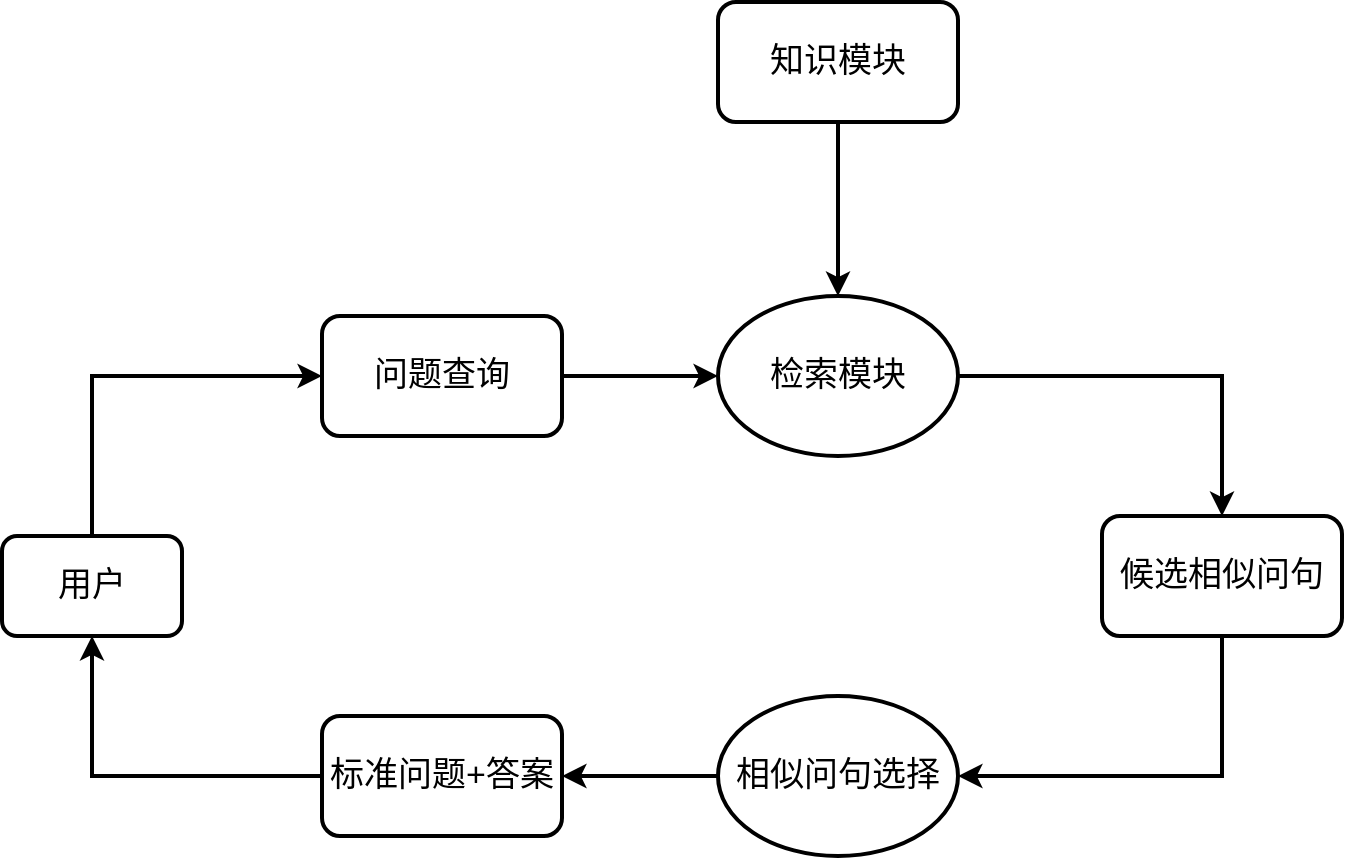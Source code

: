 <mxfile version="20.3.3" type="github">
  <diagram id="C5RBs43oDa-KdzZeNtuy" name="Page-1">
    <mxGraphModel dx="1422" dy="794" grid="1" gridSize="10" guides="1" tooltips="1" connect="1" arrows="1" fold="1" page="1" pageScale="1" pageWidth="827" pageHeight="1169" math="0" shadow="0">
      <root>
        <mxCell id="WIyWlLk6GJQsqaUBKTNV-0" />
        <mxCell id="WIyWlLk6GJQsqaUBKTNV-1" parent="WIyWlLk6GJQsqaUBKTNV-0" />
        <mxCell id="kTZOPLrIDlMAdD7RSH_V-10" style="edgeStyle=orthogonalEdgeStyle;rounded=0;orthogonalLoop=1;jettySize=auto;html=1;exitX=0.5;exitY=0;exitDx=0;exitDy=0;entryX=0;entryY=0.5;entryDx=0;entryDy=0;strokeWidth=2;fontSize=17;" edge="1" parent="WIyWlLk6GJQsqaUBKTNV-1" source="WIyWlLk6GJQsqaUBKTNV-3" target="kTZOPLrIDlMAdD7RSH_V-1">
          <mxGeometry relative="1" as="geometry" />
        </mxCell>
        <mxCell id="WIyWlLk6GJQsqaUBKTNV-3" value="用户" style="rounded=1;whiteSpace=wrap;html=1;fontSize=17;glass=0;strokeWidth=2;shadow=0;" parent="WIyWlLk6GJQsqaUBKTNV-1" vertex="1">
          <mxGeometry x="110" y="300" width="90" height="50" as="geometry" />
        </mxCell>
        <mxCell id="kTZOPLrIDlMAdD7RSH_V-12" style="edgeStyle=orthogonalEdgeStyle;rounded=0;orthogonalLoop=1;jettySize=auto;html=1;exitX=1;exitY=0.5;exitDx=0;exitDy=0;entryX=0;entryY=0.5;entryDx=0;entryDy=0;strokeWidth=2;fontSize=17;" edge="1" parent="WIyWlLk6GJQsqaUBKTNV-1" source="kTZOPLrIDlMAdD7RSH_V-1" target="kTZOPLrIDlMAdD7RSH_V-4">
          <mxGeometry relative="1" as="geometry" />
        </mxCell>
        <mxCell id="kTZOPLrIDlMAdD7RSH_V-1" value="问题查询" style="rounded=1;whiteSpace=wrap;html=1;strokeWidth=2;fontSize=17;" vertex="1" parent="WIyWlLk6GJQsqaUBKTNV-1">
          <mxGeometry x="270" y="190" width="120" height="60" as="geometry" />
        </mxCell>
        <mxCell id="kTZOPLrIDlMAdD7RSH_V-19" style="edgeStyle=orthogonalEdgeStyle;rounded=0;orthogonalLoop=1;jettySize=auto;html=1;entryX=0.5;entryY=1;entryDx=0;entryDy=0;strokeWidth=2;fontSize=17;" edge="1" parent="WIyWlLk6GJQsqaUBKTNV-1" source="kTZOPLrIDlMAdD7RSH_V-2" target="WIyWlLk6GJQsqaUBKTNV-3">
          <mxGeometry relative="1" as="geometry" />
        </mxCell>
        <mxCell id="kTZOPLrIDlMAdD7RSH_V-2" value="标准问题+答案" style="rounded=1;whiteSpace=wrap;html=1;strokeWidth=2;fontSize=17;" vertex="1" parent="WIyWlLk6GJQsqaUBKTNV-1">
          <mxGeometry x="270" y="390" width="120" height="60" as="geometry" />
        </mxCell>
        <mxCell id="kTZOPLrIDlMAdD7RSH_V-15" style="edgeStyle=orthogonalEdgeStyle;rounded=0;orthogonalLoop=1;jettySize=auto;html=1;exitX=1;exitY=0.5;exitDx=0;exitDy=0;entryX=0.5;entryY=0;entryDx=0;entryDy=0;strokeWidth=2;fontSize=17;" edge="1" parent="WIyWlLk6GJQsqaUBKTNV-1" source="kTZOPLrIDlMAdD7RSH_V-4" target="kTZOPLrIDlMAdD7RSH_V-6">
          <mxGeometry relative="1" as="geometry" />
        </mxCell>
        <mxCell id="kTZOPLrIDlMAdD7RSH_V-4" value="检索模块" style="ellipse;whiteSpace=wrap;html=1;strokeWidth=2;fontSize=17;" vertex="1" parent="WIyWlLk6GJQsqaUBKTNV-1">
          <mxGeometry x="468" y="180" width="120" height="80" as="geometry" />
        </mxCell>
        <mxCell id="kTZOPLrIDlMAdD7RSH_V-18" style="edgeStyle=orthogonalEdgeStyle;rounded=0;orthogonalLoop=1;jettySize=auto;html=1;exitX=0;exitY=0.5;exitDx=0;exitDy=0;entryX=1;entryY=0.5;entryDx=0;entryDy=0;strokeWidth=2;fontSize=17;" edge="1" parent="WIyWlLk6GJQsqaUBKTNV-1" source="kTZOPLrIDlMAdD7RSH_V-5" target="kTZOPLrIDlMAdD7RSH_V-2">
          <mxGeometry relative="1" as="geometry" />
        </mxCell>
        <mxCell id="kTZOPLrIDlMAdD7RSH_V-5" value="相似问句选择" style="ellipse;whiteSpace=wrap;html=1;strokeWidth=2;fontSize=17;" vertex="1" parent="WIyWlLk6GJQsqaUBKTNV-1">
          <mxGeometry x="468" y="380" width="120" height="80" as="geometry" />
        </mxCell>
        <mxCell id="kTZOPLrIDlMAdD7RSH_V-17" style="edgeStyle=orthogonalEdgeStyle;rounded=0;orthogonalLoop=1;jettySize=auto;html=1;exitX=0.5;exitY=1;exitDx=0;exitDy=0;entryX=1;entryY=0.5;entryDx=0;entryDy=0;strokeWidth=2;fontSize=17;" edge="1" parent="WIyWlLk6GJQsqaUBKTNV-1" source="kTZOPLrIDlMAdD7RSH_V-6" target="kTZOPLrIDlMAdD7RSH_V-5">
          <mxGeometry relative="1" as="geometry" />
        </mxCell>
        <mxCell id="kTZOPLrIDlMAdD7RSH_V-6" value="候选相似问句" style="rounded=1;whiteSpace=wrap;html=1;strokeWidth=2;fontSize=17;" vertex="1" parent="WIyWlLk6GJQsqaUBKTNV-1">
          <mxGeometry x="660" y="290" width="120" height="60" as="geometry" />
        </mxCell>
        <mxCell id="kTZOPLrIDlMAdD7RSH_V-14" style="edgeStyle=orthogonalEdgeStyle;rounded=0;orthogonalLoop=1;jettySize=auto;html=1;exitX=0.5;exitY=1;exitDx=0;exitDy=0;strokeWidth=2;fontSize=17;" edge="1" parent="WIyWlLk6GJQsqaUBKTNV-1" source="kTZOPLrIDlMAdD7RSH_V-7" target="kTZOPLrIDlMAdD7RSH_V-4">
          <mxGeometry relative="1" as="geometry" />
        </mxCell>
        <mxCell id="kTZOPLrIDlMAdD7RSH_V-7" value="知识模块" style="rounded=1;whiteSpace=wrap;html=1;strokeWidth=2;fontSize=17;" vertex="1" parent="WIyWlLk6GJQsqaUBKTNV-1">
          <mxGeometry x="468" y="33" width="120" height="60" as="geometry" />
        </mxCell>
      </root>
    </mxGraphModel>
  </diagram>
</mxfile>
